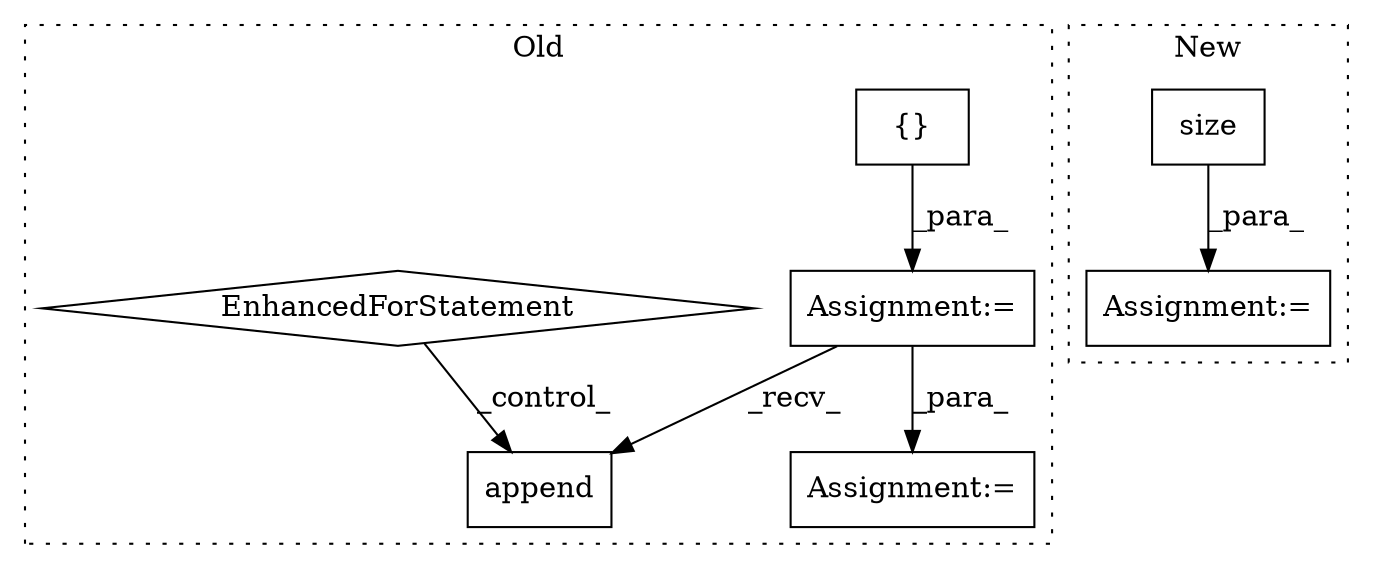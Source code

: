 digraph G {
subgraph cluster0 {
1 [label="append" a="32" s="7839,7999" l="7,1" shape="box"];
4 [label="Assignment:=" a="7" s="7655" l="1" shape="box"];
5 [label="Assignment:=" a="7" s="8024" l="1" shape="box"];
6 [label="{}" a="4" s="7665" l="2" shape="box"];
7 [label="EnhancedForStatement" a="70" s="7726,7816" l="53,2" shape="diamond"];
label = "Old";
style="dotted";
}
subgraph cluster1 {
2 [label="size" a="32" s="7297" l="6" shape="box"];
3 [label="Assignment:=" a="7" s="7288" l="2" shape="box"];
label = "New";
style="dotted";
}
2 -> 3 [label="_para_"];
4 -> 5 [label="_para_"];
4 -> 1 [label="_recv_"];
6 -> 4 [label="_para_"];
7 -> 1 [label="_control_"];
}